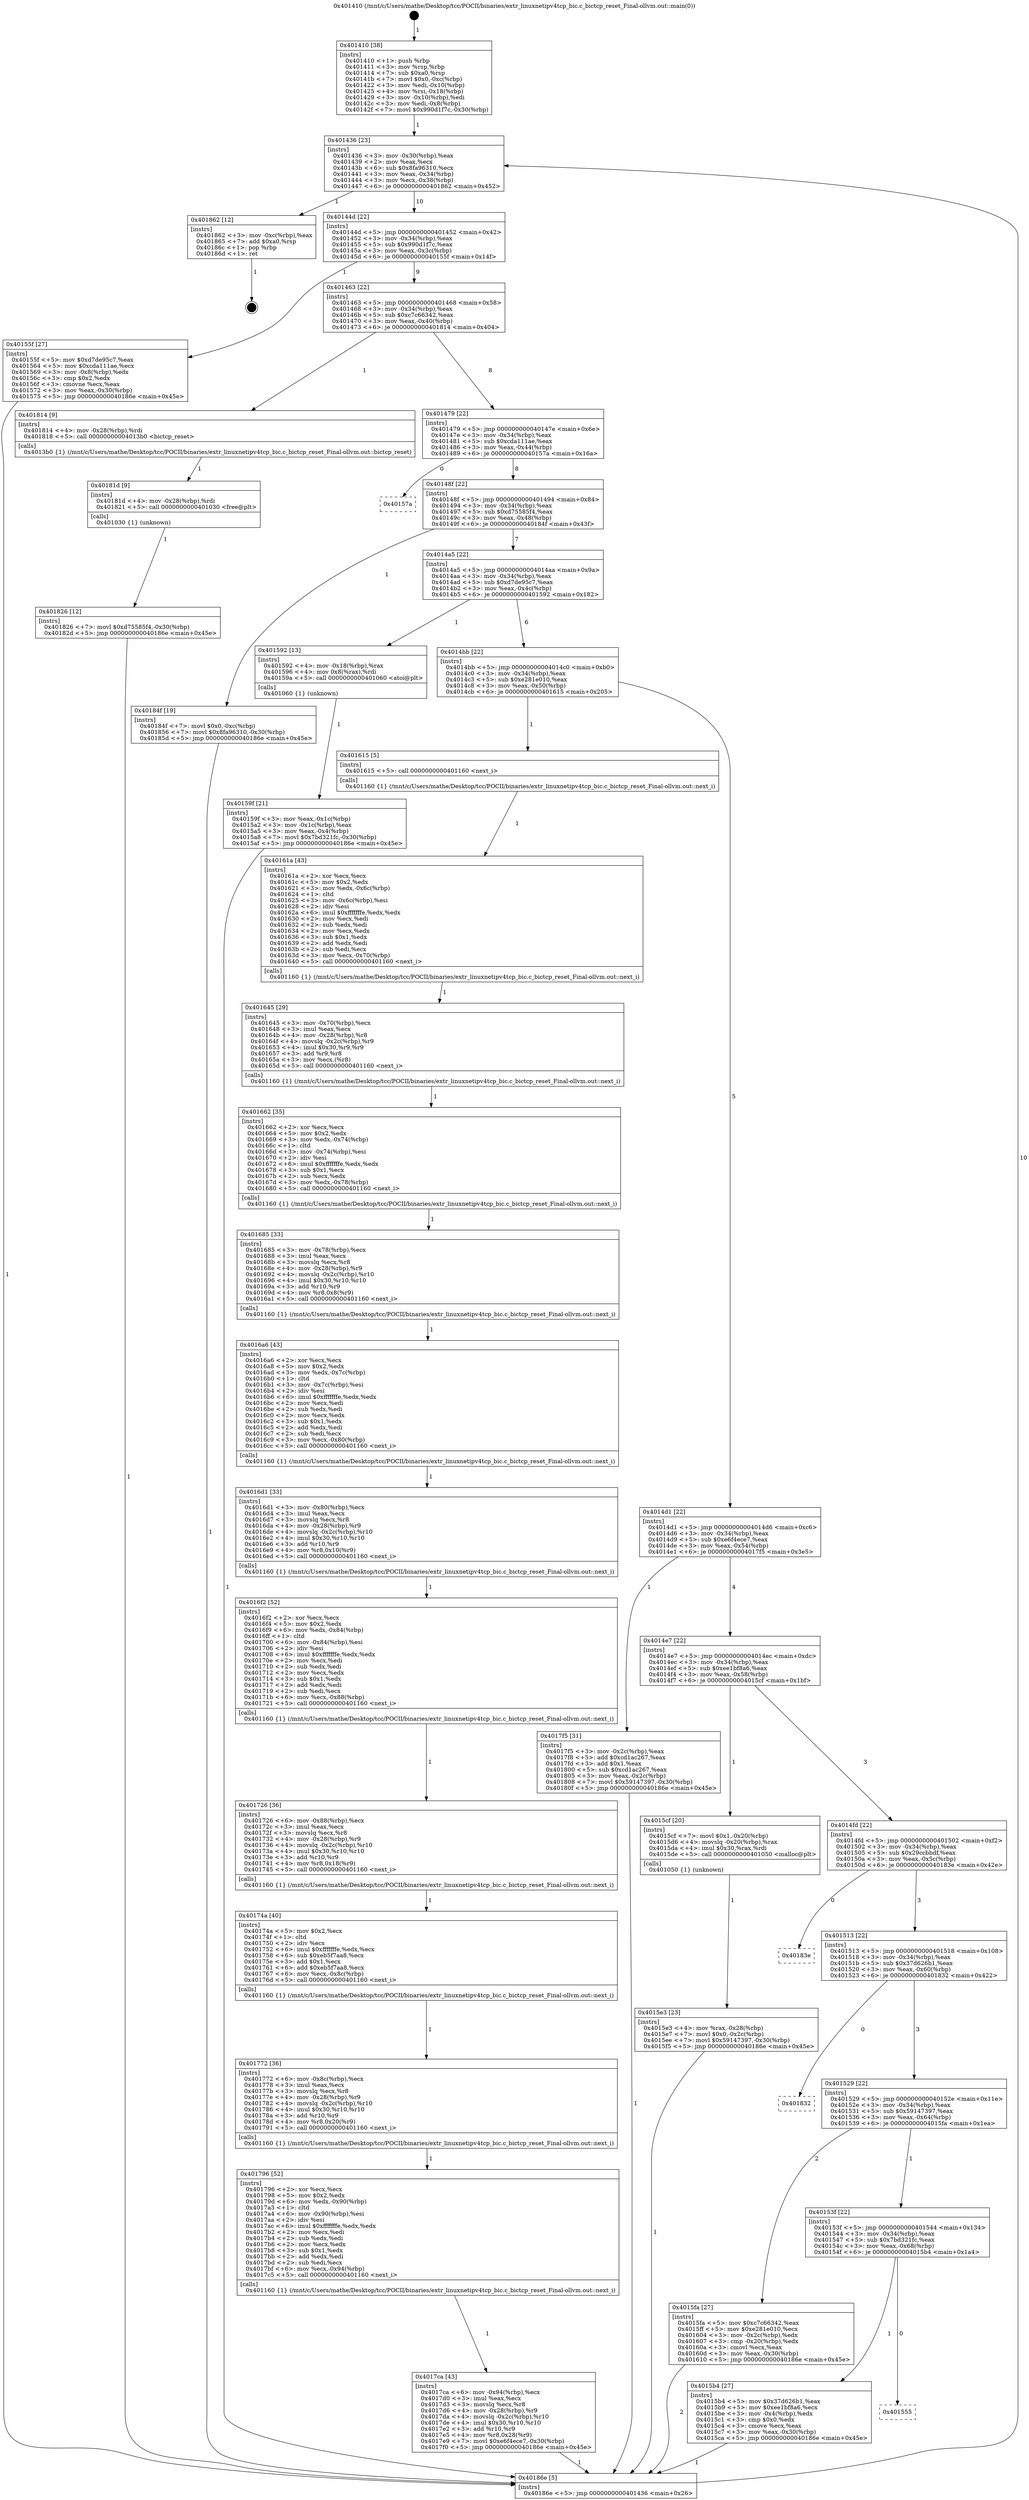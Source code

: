 digraph "0x401410" {
  label = "0x401410 (/mnt/c/Users/mathe/Desktop/tcc/POCII/binaries/extr_linuxnetipv4tcp_bic.c_bictcp_reset_Final-ollvm.out::main(0))"
  labelloc = "t"
  node[shape=record]

  Entry [label="",width=0.3,height=0.3,shape=circle,fillcolor=black,style=filled]
  "0x401436" [label="{
     0x401436 [23]\l
     | [instrs]\l
     &nbsp;&nbsp;0x401436 \<+3\>: mov -0x30(%rbp),%eax\l
     &nbsp;&nbsp;0x401439 \<+2\>: mov %eax,%ecx\l
     &nbsp;&nbsp;0x40143b \<+6\>: sub $0x8fa96310,%ecx\l
     &nbsp;&nbsp;0x401441 \<+3\>: mov %eax,-0x34(%rbp)\l
     &nbsp;&nbsp;0x401444 \<+3\>: mov %ecx,-0x38(%rbp)\l
     &nbsp;&nbsp;0x401447 \<+6\>: je 0000000000401862 \<main+0x452\>\l
  }"]
  "0x401862" [label="{
     0x401862 [12]\l
     | [instrs]\l
     &nbsp;&nbsp;0x401862 \<+3\>: mov -0xc(%rbp),%eax\l
     &nbsp;&nbsp;0x401865 \<+7\>: add $0xa0,%rsp\l
     &nbsp;&nbsp;0x40186c \<+1\>: pop %rbp\l
     &nbsp;&nbsp;0x40186d \<+1\>: ret\l
  }"]
  "0x40144d" [label="{
     0x40144d [22]\l
     | [instrs]\l
     &nbsp;&nbsp;0x40144d \<+5\>: jmp 0000000000401452 \<main+0x42\>\l
     &nbsp;&nbsp;0x401452 \<+3\>: mov -0x34(%rbp),%eax\l
     &nbsp;&nbsp;0x401455 \<+5\>: sub $0x990d1f7c,%eax\l
     &nbsp;&nbsp;0x40145a \<+3\>: mov %eax,-0x3c(%rbp)\l
     &nbsp;&nbsp;0x40145d \<+6\>: je 000000000040155f \<main+0x14f\>\l
  }"]
  Exit [label="",width=0.3,height=0.3,shape=circle,fillcolor=black,style=filled,peripheries=2]
  "0x40155f" [label="{
     0x40155f [27]\l
     | [instrs]\l
     &nbsp;&nbsp;0x40155f \<+5\>: mov $0xd7de95c7,%eax\l
     &nbsp;&nbsp;0x401564 \<+5\>: mov $0xcda111ae,%ecx\l
     &nbsp;&nbsp;0x401569 \<+3\>: mov -0x8(%rbp),%edx\l
     &nbsp;&nbsp;0x40156c \<+3\>: cmp $0x2,%edx\l
     &nbsp;&nbsp;0x40156f \<+3\>: cmovne %ecx,%eax\l
     &nbsp;&nbsp;0x401572 \<+3\>: mov %eax,-0x30(%rbp)\l
     &nbsp;&nbsp;0x401575 \<+5\>: jmp 000000000040186e \<main+0x45e\>\l
  }"]
  "0x401463" [label="{
     0x401463 [22]\l
     | [instrs]\l
     &nbsp;&nbsp;0x401463 \<+5\>: jmp 0000000000401468 \<main+0x58\>\l
     &nbsp;&nbsp;0x401468 \<+3\>: mov -0x34(%rbp),%eax\l
     &nbsp;&nbsp;0x40146b \<+5\>: sub $0xc7c66342,%eax\l
     &nbsp;&nbsp;0x401470 \<+3\>: mov %eax,-0x40(%rbp)\l
     &nbsp;&nbsp;0x401473 \<+6\>: je 0000000000401814 \<main+0x404\>\l
  }"]
  "0x40186e" [label="{
     0x40186e [5]\l
     | [instrs]\l
     &nbsp;&nbsp;0x40186e \<+5\>: jmp 0000000000401436 \<main+0x26\>\l
  }"]
  "0x401410" [label="{
     0x401410 [38]\l
     | [instrs]\l
     &nbsp;&nbsp;0x401410 \<+1\>: push %rbp\l
     &nbsp;&nbsp;0x401411 \<+3\>: mov %rsp,%rbp\l
     &nbsp;&nbsp;0x401414 \<+7\>: sub $0xa0,%rsp\l
     &nbsp;&nbsp;0x40141b \<+7\>: movl $0x0,-0xc(%rbp)\l
     &nbsp;&nbsp;0x401422 \<+3\>: mov %edi,-0x10(%rbp)\l
     &nbsp;&nbsp;0x401425 \<+4\>: mov %rsi,-0x18(%rbp)\l
     &nbsp;&nbsp;0x401429 \<+3\>: mov -0x10(%rbp),%edi\l
     &nbsp;&nbsp;0x40142c \<+3\>: mov %edi,-0x8(%rbp)\l
     &nbsp;&nbsp;0x40142f \<+7\>: movl $0x990d1f7c,-0x30(%rbp)\l
  }"]
  "0x401826" [label="{
     0x401826 [12]\l
     | [instrs]\l
     &nbsp;&nbsp;0x401826 \<+7\>: movl $0xd75585f4,-0x30(%rbp)\l
     &nbsp;&nbsp;0x40182d \<+5\>: jmp 000000000040186e \<main+0x45e\>\l
  }"]
  "0x401814" [label="{
     0x401814 [9]\l
     | [instrs]\l
     &nbsp;&nbsp;0x401814 \<+4\>: mov -0x28(%rbp),%rdi\l
     &nbsp;&nbsp;0x401818 \<+5\>: call 00000000004013b0 \<bictcp_reset\>\l
     | [calls]\l
     &nbsp;&nbsp;0x4013b0 \{1\} (/mnt/c/Users/mathe/Desktop/tcc/POCII/binaries/extr_linuxnetipv4tcp_bic.c_bictcp_reset_Final-ollvm.out::bictcp_reset)\l
  }"]
  "0x401479" [label="{
     0x401479 [22]\l
     | [instrs]\l
     &nbsp;&nbsp;0x401479 \<+5\>: jmp 000000000040147e \<main+0x6e\>\l
     &nbsp;&nbsp;0x40147e \<+3\>: mov -0x34(%rbp),%eax\l
     &nbsp;&nbsp;0x401481 \<+5\>: sub $0xcda111ae,%eax\l
     &nbsp;&nbsp;0x401486 \<+3\>: mov %eax,-0x44(%rbp)\l
     &nbsp;&nbsp;0x401489 \<+6\>: je 000000000040157a \<main+0x16a\>\l
  }"]
  "0x40181d" [label="{
     0x40181d [9]\l
     | [instrs]\l
     &nbsp;&nbsp;0x40181d \<+4\>: mov -0x28(%rbp),%rdi\l
     &nbsp;&nbsp;0x401821 \<+5\>: call 0000000000401030 \<free@plt\>\l
     | [calls]\l
     &nbsp;&nbsp;0x401030 \{1\} (unknown)\l
  }"]
  "0x40157a" [label="{
     0x40157a\l
  }", style=dashed]
  "0x40148f" [label="{
     0x40148f [22]\l
     | [instrs]\l
     &nbsp;&nbsp;0x40148f \<+5\>: jmp 0000000000401494 \<main+0x84\>\l
     &nbsp;&nbsp;0x401494 \<+3\>: mov -0x34(%rbp),%eax\l
     &nbsp;&nbsp;0x401497 \<+5\>: sub $0xd75585f4,%eax\l
     &nbsp;&nbsp;0x40149c \<+3\>: mov %eax,-0x48(%rbp)\l
     &nbsp;&nbsp;0x40149f \<+6\>: je 000000000040184f \<main+0x43f\>\l
  }"]
  "0x4017ca" [label="{
     0x4017ca [43]\l
     | [instrs]\l
     &nbsp;&nbsp;0x4017ca \<+6\>: mov -0x94(%rbp),%ecx\l
     &nbsp;&nbsp;0x4017d0 \<+3\>: imul %eax,%ecx\l
     &nbsp;&nbsp;0x4017d3 \<+3\>: movslq %ecx,%r8\l
     &nbsp;&nbsp;0x4017d6 \<+4\>: mov -0x28(%rbp),%r9\l
     &nbsp;&nbsp;0x4017da \<+4\>: movslq -0x2c(%rbp),%r10\l
     &nbsp;&nbsp;0x4017de \<+4\>: imul $0x30,%r10,%r10\l
     &nbsp;&nbsp;0x4017e2 \<+3\>: add %r10,%r9\l
     &nbsp;&nbsp;0x4017e5 \<+4\>: mov %r8,0x28(%r9)\l
     &nbsp;&nbsp;0x4017e9 \<+7\>: movl $0xe6f4ece7,-0x30(%rbp)\l
     &nbsp;&nbsp;0x4017f0 \<+5\>: jmp 000000000040186e \<main+0x45e\>\l
  }"]
  "0x40184f" [label="{
     0x40184f [19]\l
     | [instrs]\l
     &nbsp;&nbsp;0x40184f \<+7\>: movl $0x0,-0xc(%rbp)\l
     &nbsp;&nbsp;0x401856 \<+7\>: movl $0x8fa96310,-0x30(%rbp)\l
     &nbsp;&nbsp;0x40185d \<+5\>: jmp 000000000040186e \<main+0x45e\>\l
  }"]
  "0x4014a5" [label="{
     0x4014a5 [22]\l
     | [instrs]\l
     &nbsp;&nbsp;0x4014a5 \<+5\>: jmp 00000000004014aa \<main+0x9a\>\l
     &nbsp;&nbsp;0x4014aa \<+3\>: mov -0x34(%rbp),%eax\l
     &nbsp;&nbsp;0x4014ad \<+5\>: sub $0xd7de95c7,%eax\l
     &nbsp;&nbsp;0x4014b2 \<+3\>: mov %eax,-0x4c(%rbp)\l
     &nbsp;&nbsp;0x4014b5 \<+6\>: je 0000000000401592 \<main+0x182\>\l
  }"]
  "0x401796" [label="{
     0x401796 [52]\l
     | [instrs]\l
     &nbsp;&nbsp;0x401796 \<+2\>: xor %ecx,%ecx\l
     &nbsp;&nbsp;0x401798 \<+5\>: mov $0x2,%edx\l
     &nbsp;&nbsp;0x40179d \<+6\>: mov %edx,-0x90(%rbp)\l
     &nbsp;&nbsp;0x4017a3 \<+1\>: cltd\l
     &nbsp;&nbsp;0x4017a4 \<+6\>: mov -0x90(%rbp),%esi\l
     &nbsp;&nbsp;0x4017aa \<+2\>: idiv %esi\l
     &nbsp;&nbsp;0x4017ac \<+6\>: imul $0xfffffffe,%edx,%edx\l
     &nbsp;&nbsp;0x4017b2 \<+2\>: mov %ecx,%edi\l
     &nbsp;&nbsp;0x4017b4 \<+2\>: sub %edx,%edi\l
     &nbsp;&nbsp;0x4017b6 \<+2\>: mov %ecx,%edx\l
     &nbsp;&nbsp;0x4017b8 \<+3\>: sub $0x1,%edx\l
     &nbsp;&nbsp;0x4017bb \<+2\>: add %edx,%edi\l
     &nbsp;&nbsp;0x4017bd \<+2\>: sub %edi,%ecx\l
     &nbsp;&nbsp;0x4017bf \<+6\>: mov %ecx,-0x94(%rbp)\l
     &nbsp;&nbsp;0x4017c5 \<+5\>: call 0000000000401160 \<next_i\>\l
     | [calls]\l
     &nbsp;&nbsp;0x401160 \{1\} (/mnt/c/Users/mathe/Desktop/tcc/POCII/binaries/extr_linuxnetipv4tcp_bic.c_bictcp_reset_Final-ollvm.out::next_i)\l
  }"]
  "0x401592" [label="{
     0x401592 [13]\l
     | [instrs]\l
     &nbsp;&nbsp;0x401592 \<+4\>: mov -0x18(%rbp),%rax\l
     &nbsp;&nbsp;0x401596 \<+4\>: mov 0x8(%rax),%rdi\l
     &nbsp;&nbsp;0x40159a \<+5\>: call 0000000000401060 \<atoi@plt\>\l
     | [calls]\l
     &nbsp;&nbsp;0x401060 \{1\} (unknown)\l
  }"]
  "0x4014bb" [label="{
     0x4014bb [22]\l
     | [instrs]\l
     &nbsp;&nbsp;0x4014bb \<+5\>: jmp 00000000004014c0 \<main+0xb0\>\l
     &nbsp;&nbsp;0x4014c0 \<+3\>: mov -0x34(%rbp),%eax\l
     &nbsp;&nbsp;0x4014c3 \<+5\>: sub $0xe281e010,%eax\l
     &nbsp;&nbsp;0x4014c8 \<+3\>: mov %eax,-0x50(%rbp)\l
     &nbsp;&nbsp;0x4014cb \<+6\>: je 0000000000401615 \<main+0x205\>\l
  }"]
  "0x40159f" [label="{
     0x40159f [21]\l
     | [instrs]\l
     &nbsp;&nbsp;0x40159f \<+3\>: mov %eax,-0x1c(%rbp)\l
     &nbsp;&nbsp;0x4015a2 \<+3\>: mov -0x1c(%rbp),%eax\l
     &nbsp;&nbsp;0x4015a5 \<+3\>: mov %eax,-0x4(%rbp)\l
     &nbsp;&nbsp;0x4015a8 \<+7\>: movl $0x7bd321fc,-0x30(%rbp)\l
     &nbsp;&nbsp;0x4015af \<+5\>: jmp 000000000040186e \<main+0x45e\>\l
  }"]
  "0x401772" [label="{
     0x401772 [36]\l
     | [instrs]\l
     &nbsp;&nbsp;0x401772 \<+6\>: mov -0x8c(%rbp),%ecx\l
     &nbsp;&nbsp;0x401778 \<+3\>: imul %eax,%ecx\l
     &nbsp;&nbsp;0x40177b \<+3\>: movslq %ecx,%r8\l
     &nbsp;&nbsp;0x40177e \<+4\>: mov -0x28(%rbp),%r9\l
     &nbsp;&nbsp;0x401782 \<+4\>: movslq -0x2c(%rbp),%r10\l
     &nbsp;&nbsp;0x401786 \<+4\>: imul $0x30,%r10,%r10\l
     &nbsp;&nbsp;0x40178a \<+3\>: add %r10,%r9\l
     &nbsp;&nbsp;0x40178d \<+4\>: mov %r8,0x20(%r9)\l
     &nbsp;&nbsp;0x401791 \<+5\>: call 0000000000401160 \<next_i\>\l
     | [calls]\l
     &nbsp;&nbsp;0x401160 \{1\} (/mnt/c/Users/mathe/Desktop/tcc/POCII/binaries/extr_linuxnetipv4tcp_bic.c_bictcp_reset_Final-ollvm.out::next_i)\l
  }"]
  "0x401615" [label="{
     0x401615 [5]\l
     | [instrs]\l
     &nbsp;&nbsp;0x401615 \<+5\>: call 0000000000401160 \<next_i\>\l
     | [calls]\l
     &nbsp;&nbsp;0x401160 \{1\} (/mnt/c/Users/mathe/Desktop/tcc/POCII/binaries/extr_linuxnetipv4tcp_bic.c_bictcp_reset_Final-ollvm.out::next_i)\l
  }"]
  "0x4014d1" [label="{
     0x4014d1 [22]\l
     | [instrs]\l
     &nbsp;&nbsp;0x4014d1 \<+5\>: jmp 00000000004014d6 \<main+0xc6\>\l
     &nbsp;&nbsp;0x4014d6 \<+3\>: mov -0x34(%rbp),%eax\l
     &nbsp;&nbsp;0x4014d9 \<+5\>: sub $0xe6f4ece7,%eax\l
     &nbsp;&nbsp;0x4014de \<+3\>: mov %eax,-0x54(%rbp)\l
     &nbsp;&nbsp;0x4014e1 \<+6\>: je 00000000004017f5 \<main+0x3e5\>\l
  }"]
  "0x40174a" [label="{
     0x40174a [40]\l
     | [instrs]\l
     &nbsp;&nbsp;0x40174a \<+5\>: mov $0x2,%ecx\l
     &nbsp;&nbsp;0x40174f \<+1\>: cltd\l
     &nbsp;&nbsp;0x401750 \<+2\>: idiv %ecx\l
     &nbsp;&nbsp;0x401752 \<+6\>: imul $0xfffffffe,%edx,%ecx\l
     &nbsp;&nbsp;0x401758 \<+6\>: sub $0xeb5f7aa8,%ecx\l
     &nbsp;&nbsp;0x40175e \<+3\>: add $0x1,%ecx\l
     &nbsp;&nbsp;0x401761 \<+6\>: add $0xeb5f7aa8,%ecx\l
     &nbsp;&nbsp;0x401767 \<+6\>: mov %ecx,-0x8c(%rbp)\l
     &nbsp;&nbsp;0x40176d \<+5\>: call 0000000000401160 \<next_i\>\l
     | [calls]\l
     &nbsp;&nbsp;0x401160 \{1\} (/mnt/c/Users/mathe/Desktop/tcc/POCII/binaries/extr_linuxnetipv4tcp_bic.c_bictcp_reset_Final-ollvm.out::next_i)\l
  }"]
  "0x4017f5" [label="{
     0x4017f5 [31]\l
     | [instrs]\l
     &nbsp;&nbsp;0x4017f5 \<+3\>: mov -0x2c(%rbp),%eax\l
     &nbsp;&nbsp;0x4017f8 \<+5\>: add $0xcd1ac267,%eax\l
     &nbsp;&nbsp;0x4017fd \<+3\>: add $0x1,%eax\l
     &nbsp;&nbsp;0x401800 \<+5\>: sub $0xcd1ac267,%eax\l
     &nbsp;&nbsp;0x401805 \<+3\>: mov %eax,-0x2c(%rbp)\l
     &nbsp;&nbsp;0x401808 \<+7\>: movl $0x59147397,-0x30(%rbp)\l
     &nbsp;&nbsp;0x40180f \<+5\>: jmp 000000000040186e \<main+0x45e\>\l
  }"]
  "0x4014e7" [label="{
     0x4014e7 [22]\l
     | [instrs]\l
     &nbsp;&nbsp;0x4014e7 \<+5\>: jmp 00000000004014ec \<main+0xdc\>\l
     &nbsp;&nbsp;0x4014ec \<+3\>: mov -0x34(%rbp),%eax\l
     &nbsp;&nbsp;0x4014ef \<+5\>: sub $0xee1bf8a6,%eax\l
     &nbsp;&nbsp;0x4014f4 \<+3\>: mov %eax,-0x58(%rbp)\l
     &nbsp;&nbsp;0x4014f7 \<+6\>: je 00000000004015cf \<main+0x1bf\>\l
  }"]
  "0x401726" [label="{
     0x401726 [36]\l
     | [instrs]\l
     &nbsp;&nbsp;0x401726 \<+6\>: mov -0x88(%rbp),%ecx\l
     &nbsp;&nbsp;0x40172c \<+3\>: imul %eax,%ecx\l
     &nbsp;&nbsp;0x40172f \<+3\>: movslq %ecx,%r8\l
     &nbsp;&nbsp;0x401732 \<+4\>: mov -0x28(%rbp),%r9\l
     &nbsp;&nbsp;0x401736 \<+4\>: movslq -0x2c(%rbp),%r10\l
     &nbsp;&nbsp;0x40173a \<+4\>: imul $0x30,%r10,%r10\l
     &nbsp;&nbsp;0x40173e \<+3\>: add %r10,%r9\l
     &nbsp;&nbsp;0x401741 \<+4\>: mov %r8,0x18(%r9)\l
     &nbsp;&nbsp;0x401745 \<+5\>: call 0000000000401160 \<next_i\>\l
     | [calls]\l
     &nbsp;&nbsp;0x401160 \{1\} (/mnt/c/Users/mathe/Desktop/tcc/POCII/binaries/extr_linuxnetipv4tcp_bic.c_bictcp_reset_Final-ollvm.out::next_i)\l
  }"]
  "0x4015cf" [label="{
     0x4015cf [20]\l
     | [instrs]\l
     &nbsp;&nbsp;0x4015cf \<+7\>: movl $0x1,-0x20(%rbp)\l
     &nbsp;&nbsp;0x4015d6 \<+4\>: movslq -0x20(%rbp),%rax\l
     &nbsp;&nbsp;0x4015da \<+4\>: imul $0x30,%rax,%rdi\l
     &nbsp;&nbsp;0x4015de \<+5\>: call 0000000000401050 \<malloc@plt\>\l
     | [calls]\l
     &nbsp;&nbsp;0x401050 \{1\} (unknown)\l
  }"]
  "0x4014fd" [label="{
     0x4014fd [22]\l
     | [instrs]\l
     &nbsp;&nbsp;0x4014fd \<+5\>: jmp 0000000000401502 \<main+0xf2\>\l
     &nbsp;&nbsp;0x401502 \<+3\>: mov -0x34(%rbp),%eax\l
     &nbsp;&nbsp;0x401505 \<+5\>: sub $0x29ccbbdf,%eax\l
     &nbsp;&nbsp;0x40150a \<+3\>: mov %eax,-0x5c(%rbp)\l
     &nbsp;&nbsp;0x40150d \<+6\>: je 000000000040183e \<main+0x42e\>\l
  }"]
  "0x4016f2" [label="{
     0x4016f2 [52]\l
     | [instrs]\l
     &nbsp;&nbsp;0x4016f2 \<+2\>: xor %ecx,%ecx\l
     &nbsp;&nbsp;0x4016f4 \<+5\>: mov $0x2,%edx\l
     &nbsp;&nbsp;0x4016f9 \<+6\>: mov %edx,-0x84(%rbp)\l
     &nbsp;&nbsp;0x4016ff \<+1\>: cltd\l
     &nbsp;&nbsp;0x401700 \<+6\>: mov -0x84(%rbp),%esi\l
     &nbsp;&nbsp;0x401706 \<+2\>: idiv %esi\l
     &nbsp;&nbsp;0x401708 \<+6\>: imul $0xfffffffe,%edx,%edx\l
     &nbsp;&nbsp;0x40170e \<+2\>: mov %ecx,%edi\l
     &nbsp;&nbsp;0x401710 \<+2\>: sub %edx,%edi\l
     &nbsp;&nbsp;0x401712 \<+2\>: mov %ecx,%edx\l
     &nbsp;&nbsp;0x401714 \<+3\>: sub $0x1,%edx\l
     &nbsp;&nbsp;0x401717 \<+2\>: add %edx,%edi\l
     &nbsp;&nbsp;0x401719 \<+2\>: sub %edi,%ecx\l
     &nbsp;&nbsp;0x40171b \<+6\>: mov %ecx,-0x88(%rbp)\l
     &nbsp;&nbsp;0x401721 \<+5\>: call 0000000000401160 \<next_i\>\l
     | [calls]\l
     &nbsp;&nbsp;0x401160 \{1\} (/mnt/c/Users/mathe/Desktop/tcc/POCII/binaries/extr_linuxnetipv4tcp_bic.c_bictcp_reset_Final-ollvm.out::next_i)\l
  }"]
  "0x40183e" [label="{
     0x40183e\l
  }", style=dashed]
  "0x401513" [label="{
     0x401513 [22]\l
     | [instrs]\l
     &nbsp;&nbsp;0x401513 \<+5\>: jmp 0000000000401518 \<main+0x108\>\l
     &nbsp;&nbsp;0x401518 \<+3\>: mov -0x34(%rbp),%eax\l
     &nbsp;&nbsp;0x40151b \<+5\>: sub $0x37d626b1,%eax\l
     &nbsp;&nbsp;0x401520 \<+3\>: mov %eax,-0x60(%rbp)\l
     &nbsp;&nbsp;0x401523 \<+6\>: je 0000000000401832 \<main+0x422\>\l
  }"]
  "0x4016d1" [label="{
     0x4016d1 [33]\l
     | [instrs]\l
     &nbsp;&nbsp;0x4016d1 \<+3\>: mov -0x80(%rbp),%ecx\l
     &nbsp;&nbsp;0x4016d4 \<+3\>: imul %eax,%ecx\l
     &nbsp;&nbsp;0x4016d7 \<+3\>: movslq %ecx,%r8\l
     &nbsp;&nbsp;0x4016da \<+4\>: mov -0x28(%rbp),%r9\l
     &nbsp;&nbsp;0x4016de \<+4\>: movslq -0x2c(%rbp),%r10\l
     &nbsp;&nbsp;0x4016e2 \<+4\>: imul $0x30,%r10,%r10\l
     &nbsp;&nbsp;0x4016e6 \<+3\>: add %r10,%r9\l
     &nbsp;&nbsp;0x4016e9 \<+4\>: mov %r8,0x10(%r9)\l
     &nbsp;&nbsp;0x4016ed \<+5\>: call 0000000000401160 \<next_i\>\l
     | [calls]\l
     &nbsp;&nbsp;0x401160 \{1\} (/mnt/c/Users/mathe/Desktop/tcc/POCII/binaries/extr_linuxnetipv4tcp_bic.c_bictcp_reset_Final-ollvm.out::next_i)\l
  }"]
  "0x401832" [label="{
     0x401832\l
  }", style=dashed]
  "0x401529" [label="{
     0x401529 [22]\l
     | [instrs]\l
     &nbsp;&nbsp;0x401529 \<+5\>: jmp 000000000040152e \<main+0x11e\>\l
     &nbsp;&nbsp;0x40152e \<+3\>: mov -0x34(%rbp),%eax\l
     &nbsp;&nbsp;0x401531 \<+5\>: sub $0x59147397,%eax\l
     &nbsp;&nbsp;0x401536 \<+3\>: mov %eax,-0x64(%rbp)\l
     &nbsp;&nbsp;0x401539 \<+6\>: je 00000000004015fa \<main+0x1ea\>\l
  }"]
  "0x4016a6" [label="{
     0x4016a6 [43]\l
     | [instrs]\l
     &nbsp;&nbsp;0x4016a6 \<+2\>: xor %ecx,%ecx\l
     &nbsp;&nbsp;0x4016a8 \<+5\>: mov $0x2,%edx\l
     &nbsp;&nbsp;0x4016ad \<+3\>: mov %edx,-0x7c(%rbp)\l
     &nbsp;&nbsp;0x4016b0 \<+1\>: cltd\l
     &nbsp;&nbsp;0x4016b1 \<+3\>: mov -0x7c(%rbp),%esi\l
     &nbsp;&nbsp;0x4016b4 \<+2\>: idiv %esi\l
     &nbsp;&nbsp;0x4016b6 \<+6\>: imul $0xfffffffe,%edx,%edx\l
     &nbsp;&nbsp;0x4016bc \<+2\>: mov %ecx,%edi\l
     &nbsp;&nbsp;0x4016be \<+2\>: sub %edx,%edi\l
     &nbsp;&nbsp;0x4016c0 \<+2\>: mov %ecx,%edx\l
     &nbsp;&nbsp;0x4016c2 \<+3\>: sub $0x1,%edx\l
     &nbsp;&nbsp;0x4016c5 \<+2\>: add %edx,%edi\l
     &nbsp;&nbsp;0x4016c7 \<+2\>: sub %edi,%ecx\l
     &nbsp;&nbsp;0x4016c9 \<+3\>: mov %ecx,-0x80(%rbp)\l
     &nbsp;&nbsp;0x4016cc \<+5\>: call 0000000000401160 \<next_i\>\l
     | [calls]\l
     &nbsp;&nbsp;0x401160 \{1\} (/mnt/c/Users/mathe/Desktop/tcc/POCII/binaries/extr_linuxnetipv4tcp_bic.c_bictcp_reset_Final-ollvm.out::next_i)\l
  }"]
  "0x4015fa" [label="{
     0x4015fa [27]\l
     | [instrs]\l
     &nbsp;&nbsp;0x4015fa \<+5\>: mov $0xc7c66342,%eax\l
     &nbsp;&nbsp;0x4015ff \<+5\>: mov $0xe281e010,%ecx\l
     &nbsp;&nbsp;0x401604 \<+3\>: mov -0x2c(%rbp),%edx\l
     &nbsp;&nbsp;0x401607 \<+3\>: cmp -0x20(%rbp),%edx\l
     &nbsp;&nbsp;0x40160a \<+3\>: cmovl %ecx,%eax\l
     &nbsp;&nbsp;0x40160d \<+3\>: mov %eax,-0x30(%rbp)\l
     &nbsp;&nbsp;0x401610 \<+5\>: jmp 000000000040186e \<main+0x45e\>\l
  }"]
  "0x40153f" [label="{
     0x40153f [22]\l
     | [instrs]\l
     &nbsp;&nbsp;0x40153f \<+5\>: jmp 0000000000401544 \<main+0x134\>\l
     &nbsp;&nbsp;0x401544 \<+3\>: mov -0x34(%rbp),%eax\l
     &nbsp;&nbsp;0x401547 \<+5\>: sub $0x7bd321fc,%eax\l
     &nbsp;&nbsp;0x40154c \<+3\>: mov %eax,-0x68(%rbp)\l
     &nbsp;&nbsp;0x40154f \<+6\>: je 00000000004015b4 \<main+0x1a4\>\l
  }"]
  "0x401685" [label="{
     0x401685 [33]\l
     | [instrs]\l
     &nbsp;&nbsp;0x401685 \<+3\>: mov -0x78(%rbp),%ecx\l
     &nbsp;&nbsp;0x401688 \<+3\>: imul %eax,%ecx\l
     &nbsp;&nbsp;0x40168b \<+3\>: movslq %ecx,%r8\l
     &nbsp;&nbsp;0x40168e \<+4\>: mov -0x28(%rbp),%r9\l
     &nbsp;&nbsp;0x401692 \<+4\>: movslq -0x2c(%rbp),%r10\l
     &nbsp;&nbsp;0x401696 \<+4\>: imul $0x30,%r10,%r10\l
     &nbsp;&nbsp;0x40169a \<+3\>: add %r10,%r9\l
     &nbsp;&nbsp;0x40169d \<+4\>: mov %r8,0x8(%r9)\l
     &nbsp;&nbsp;0x4016a1 \<+5\>: call 0000000000401160 \<next_i\>\l
     | [calls]\l
     &nbsp;&nbsp;0x401160 \{1\} (/mnt/c/Users/mathe/Desktop/tcc/POCII/binaries/extr_linuxnetipv4tcp_bic.c_bictcp_reset_Final-ollvm.out::next_i)\l
  }"]
  "0x4015b4" [label="{
     0x4015b4 [27]\l
     | [instrs]\l
     &nbsp;&nbsp;0x4015b4 \<+5\>: mov $0x37d626b1,%eax\l
     &nbsp;&nbsp;0x4015b9 \<+5\>: mov $0xee1bf8a6,%ecx\l
     &nbsp;&nbsp;0x4015be \<+3\>: mov -0x4(%rbp),%edx\l
     &nbsp;&nbsp;0x4015c1 \<+3\>: cmp $0x0,%edx\l
     &nbsp;&nbsp;0x4015c4 \<+3\>: cmove %ecx,%eax\l
     &nbsp;&nbsp;0x4015c7 \<+3\>: mov %eax,-0x30(%rbp)\l
     &nbsp;&nbsp;0x4015ca \<+5\>: jmp 000000000040186e \<main+0x45e\>\l
  }"]
  "0x401555" [label="{
     0x401555\l
  }", style=dashed]
  "0x4015e3" [label="{
     0x4015e3 [23]\l
     | [instrs]\l
     &nbsp;&nbsp;0x4015e3 \<+4\>: mov %rax,-0x28(%rbp)\l
     &nbsp;&nbsp;0x4015e7 \<+7\>: movl $0x0,-0x2c(%rbp)\l
     &nbsp;&nbsp;0x4015ee \<+7\>: movl $0x59147397,-0x30(%rbp)\l
     &nbsp;&nbsp;0x4015f5 \<+5\>: jmp 000000000040186e \<main+0x45e\>\l
  }"]
  "0x40161a" [label="{
     0x40161a [43]\l
     | [instrs]\l
     &nbsp;&nbsp;0x40161a \<+2\>: xor %ecx,%ecx\l
     &nbsp;&nbsp;0x40161c \<+5\>: mov $0x2,%edx\l
     &nbsp;&nbsp;0x401621 \<+3\>: mov %edx,-0x6c(%rbp)\l
     &nbsp;&nbsp;0x401624 \<+1\>: cltd\l
     &nbsp;&nbsp;0x401625 \<+3\>: mov -0x6c(%rbp),%esi\l
     &nbsp;&nbsp;0x401628 \<+2\>: idiv %esi\l
     &nbsp;&nbsp;0x40162a \<+6\>: imul $0xfffffffe,%edx,%edx\l
     &nbsp;&nbsp;0x401630 \<+2\>: mov %ecx,%edi\l
     &nbsp;&nbsp;0x401632 \<+2\>: sub %edx,%edi\l
     &nbsp;&nbsp;0x401634 \<+2\>: mov %ecx,%edx\l
     &nbsp;&nbsp;0x401636 \<+3\>: sub $0x1,%edx\l
     &nbsp;&nbsp;0x401639 \<+2\>: add %edx,%edi\l
     &nbsp;&nbsp;0x40163b \<+2\>: sub %edi,%ecx\l
     &nbsp;&nbsp;0x40163d \<+3\>: mov %ecx,-0x70(%rbp)\l
     &nbsp;&nbsp;0x401640 \<+5\>: call 0000000000401160 \<next_i\>\l
     | [calls]\l
     &nbsp;&nbsp;0x401160 \{1\} (/mnt/c/Users/mathe/Desktop/tcc/POCII/binaries/extr_linuxnetipv4tcp_bic.c_bictcp_reset_Final-ollvm.out::next_i)\l
  }"]
  "0x401645" [label="{
     0x401645 [29]\l
     | [instrs]\l
     &nbsp;&nbsp;0x401645 \<+3\>: mov -0x70(%rbp),%ecx\l
     &nbsp;&nbsp;0x401648 \<+3\>: imul %eax,%ecx\l
     &nbsp;&nbsp;0x40164b \<+4\>: mov -0x28(%rbp),%r8\l
     &nbsp;&nbsp;0x40164f \<+4\>: movslq -0x2c(%rbp),%r9\l
     &nbsp;&nbsp;0x401653 \<+4\>: imul $0x30,%r9,%r9\l
     &nbsp;&nbsp;0x401657 \<+3\>: add %r9,%r8\l
     &nbsp;&nbsp;0x40165a \<+3\>: mov %ecx,(%r8)\l
     &nbsp;&nbsp;0x40165d \<+5\>: call 0000000000401160 \<next_i\>\l
     | [calls]\l
     &nbsp;&nbsp;0x401160 \{1\} (/mnt/c/Users/mathe/Desktop/tcc/POCII/binaries/extr_linuxnetipv4tcp_bic.c_bictcp_reset_Final-ollvm.out::next_i)\l
  }"]
  "0x401662" [label="{
     0x401662 [35]\l
     | [instrs]\l
     &nbsp;&nbsp;0x401662 \<+2\>: xor %ecx,%ecx\l
     &nbsp;&nbsp;0x401664 \<+5\>: mov $0x2,%edx\l
     &nbsp;&nbsp;0x401669 \<+3\>: mov %edx,-0x74(%rbp)\l
     &nbsp;&nbsp;0x40166c \<+1\>: cltd\l
     &nbsp;&nbsp;0x40166d \<+3\>: mov -0x74(%rbp),%esi\l
     &nbsp;&nbsp;0x401670 \<+2\>: idiv %esi\l
     &nbsp;&nbsp;0x401672 \<+6\>: imul $0xfffffffe,%edx,%edx\l
     &nbsp;&nbsp;0x401678 \<+3\>: sub $0x1,%ecx\l
     &nbsp;&nbsp;0x40167b \<+2\>: sub %ecx,%edx\l
     &nbsp;&nbsp;0x40167d \<+3\>: mov %edx,-0x78(%rbp)\l
     &nbsp;&nbsp;0x401680 \<+5\>: call 0000000000401160 \<next_i\>\l
     | [calls]\l
     &nbsp;&nbsp;0x401160 \{1\} (/mnt/c/Users/mathe/Desktop/tcc/POCII/binaries/extr_linuxnetipv4tcp_bic.c_bictcp_reset_Final-ollvm.out::next_i)\l
  }"]
  Entry -> "0x401410" [label=" 1"]
  "0x401436" -> "0x401862" [label=" 1"]
  "0x401436" -> "0x40144d" [label=" 10"]
  "0x401862" -> Exit [label=" 1"]
  "0x40144d" -> "0x40155f" [label=" 1"]
  "0x40144d" -> "0x401463" [label=" 9"]
  "0x40155f" -> "0x40186e" [label=" 1"]
  "0x401410" -> "0x401436" [label=" 1"]
  "0x40186e" -> "0x401436" [label=" 10"]
  "0x40184f" -> "0x40186e" [label=" 1"]
  "0x401463" -> "0x401814" [label=" 1"]
  "0x401463" -> "0x401479" [label=" 8"]
  "0x401826" -> "0x40186e" [label=" 1"]
  "0x401479" -> "0x40157a" [label=" 0"]
  "0x401479" -> "0x40148f" [label=" 8"]
  "0x40181d" -> "0x401826" [label=" 1"]
  "0x40148f" -> "0x40184f" [label=" 1"]
  "0x40148f" -> "0x4014a5" [label=" 7"]
  "0x401814" -> "0x40181d" [label=" 1"]
  "0x4014a5" -> "0x401592" [label=" 1"]
  "0x4014a5" -> "0x4014bb" [label=" 6"]
  "0x401592" -> "0x40159f" [label=" 1"]
  "0x40159f" -> "0x40186e" [label=" 1"]
  "0x4017f5" -> "0x40186e" [label=" 1"]
  "0x4014bb" -> "0x401615" [label=" 1"]
  "0x4014bb" -> "0x4014d1" [label=" 5"]
  "0x4017ca" -> "0x40186e" [label=" 1"]
  "0x4014d1" -> "0x4017f5" [label=" 1"]
  "0x4014d1" -> "0x4014e7" [label=" 4"]
  "0x401796" -> "0x4017ca" [label=" 1"]
  "0x4014e7" -> "0x4015cf" [label=" 1"]
  "0x4014e7" -> "0x4014fd" [label=" 3"]
  "0x401772" -> "0x401796" [label=" 1"]
  "0x4014fd" -> "0x40183e" [label=" 0"]
  "0x4014fd" -> "0x401513" [label=" 3"]
  "0x40174a" -> "0x401772" [label=" 1"]
  "0x401513" -> "0x401832" [label=" 0"]
  "0x401513" -> "0x401529" [label=" 3"]
  "0x401726" -> "0x40174a" [label=" 1"]
  "0x401529" -> "0x4015fa" [label=" 2"]
  "0x401529" -> "0x40153f" [label=" 1"]
  "0x4016f2" -> "0x401726" [label=" 1"]
  "0x40153f" -> "0x4015b4" [label=" 1"]
  "0x40153f" -> "0x401555" [label=" 0"]
  "0x4015b4" -> "0x40186e" [label=" 1"]
  "0x4015cf" -> "0x4015e3" [label=" 1"]
  "0x4015e3" -> "0x40186e" [label=" 1"]
  "0x4015fa" -> "0x40186e" [label=" 2"]
  "0x401615" -> "0x40161a" [label=" 1"]
  "0x40161a" -> "0x401645" [label=" 1"]
  "0x401645" -> "0x401662" [label=" 1"]
  "0x401662" -> "0x401685" [label=" 1"]
  "0x401685" -> "0x4016a6" [label=" 1"]
  "0x4016a6" -> "0x4016d1" [label=" 1"]
  "0x4016d1" -> "0x4016f2" [label=" 1"]
}
